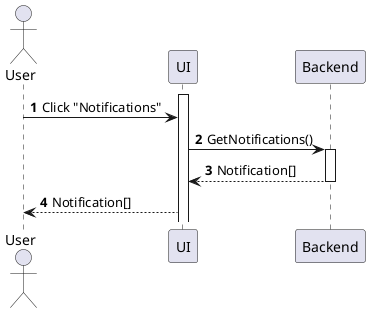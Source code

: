 @startuml my-notification-view
autonumber

actor "User" as a
participant UI as f
participant Backend as b

activate f
a -> f : Click "Notifications"
f -> b : GetNotifications()
activate b
return Notification[]
f --> a : Notification[]
@enduml